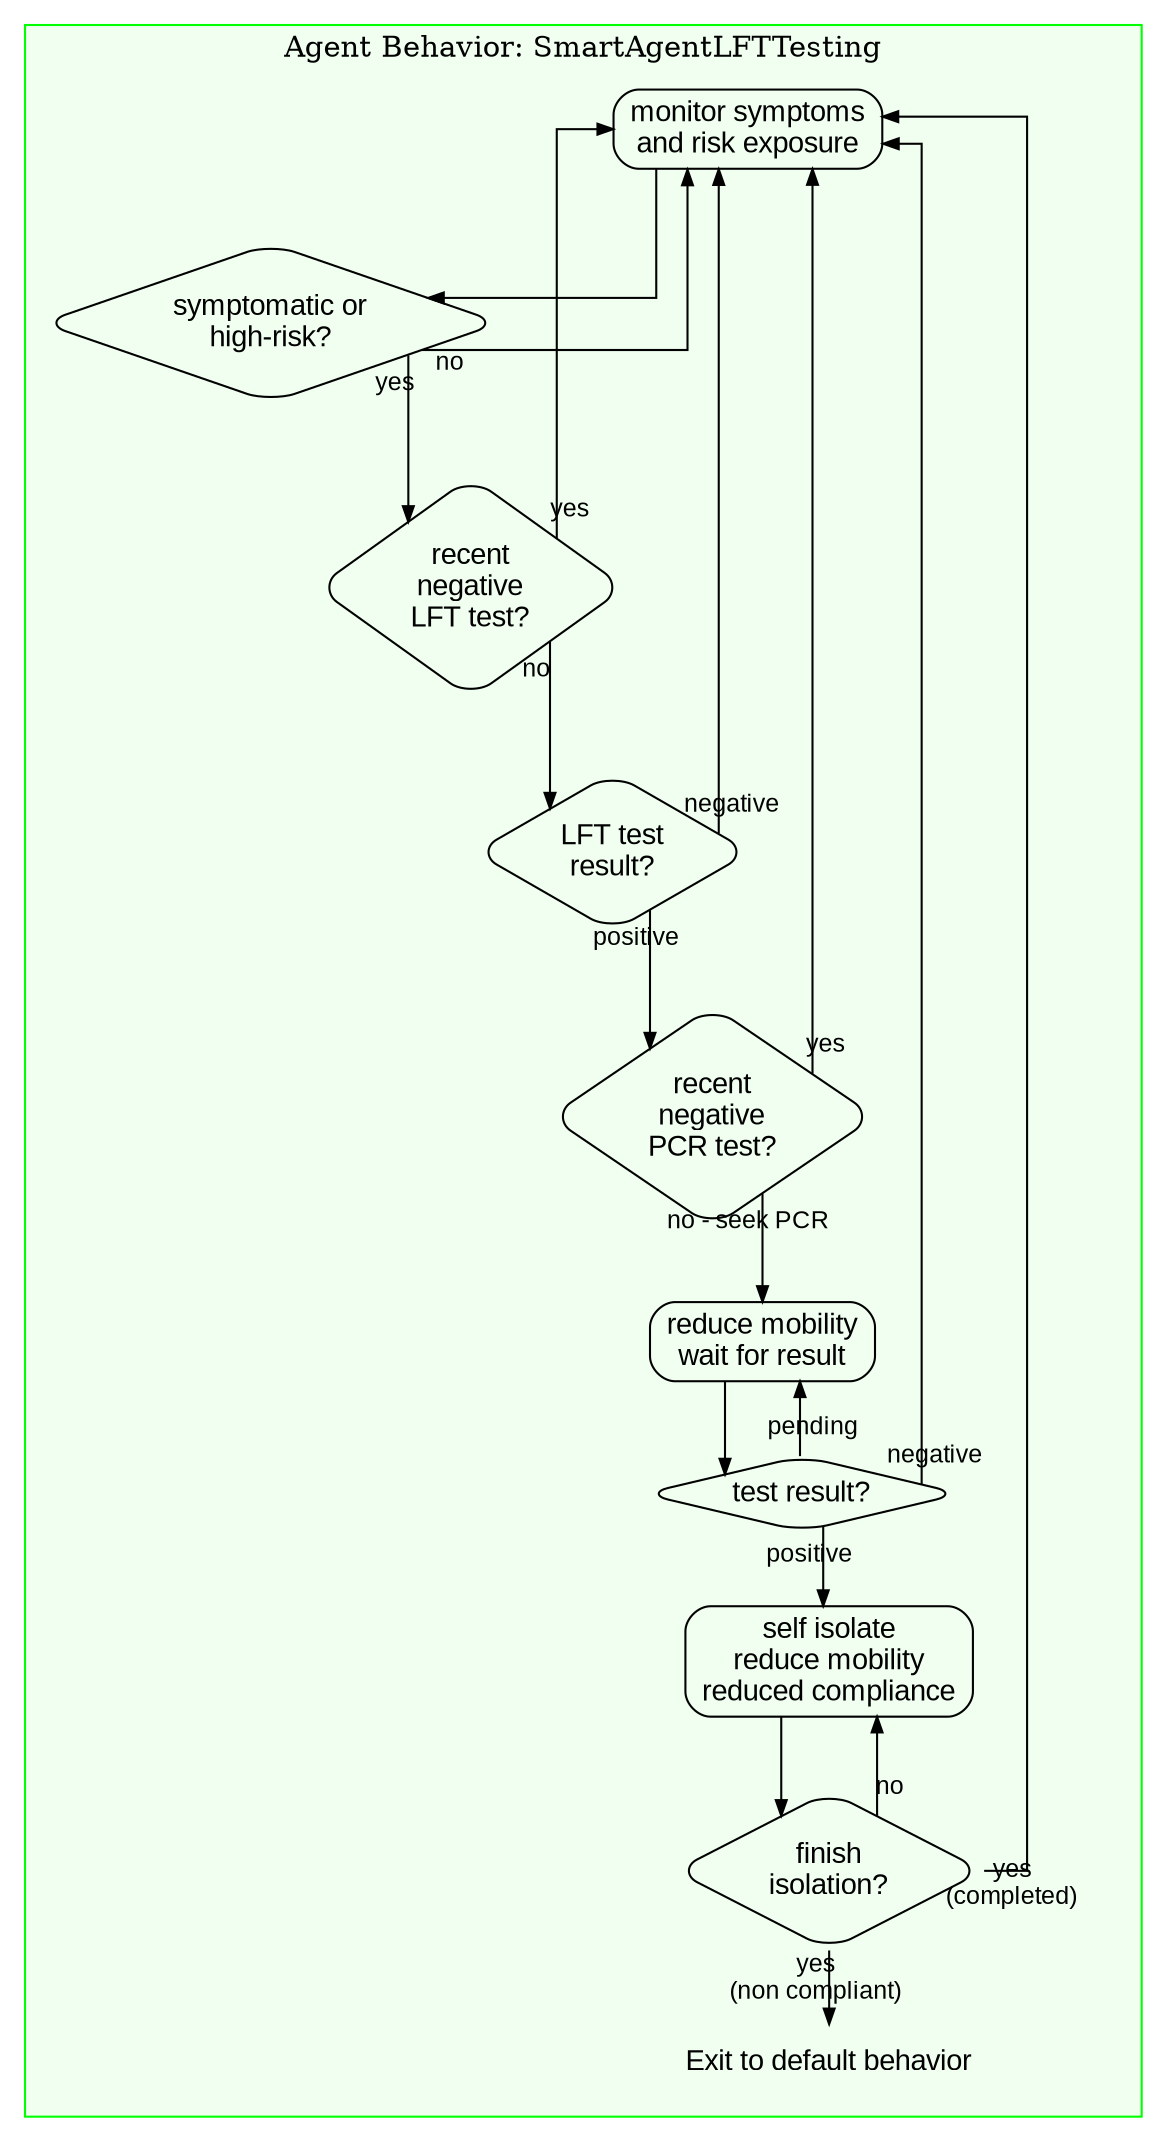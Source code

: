 digraph G {
    rankdir=TB; // Top to Bottom Layout
    splines=ortho;
    nodesep=0.8;

    node [shape=box, style="rounded", fontname="Arial"];
    edge [ arrowsize="0.75" fontname="Arial" labelfontname="Arial" labelfontsize="12" labeldistance=1.5 ];

    subgraph cluster_behavior {
        label = "Agent Behavior: SmartAgentLFTTesting";
        color = green;
        style = filled;
        fillcolor = "#f0fff0";

        REACTIVE_LFT [
            label = "monitor symptoms\nand risk exposure"
        ];

        TEST_DECISION [
            label = "symptomatic or\nhigh-risk?" shape="diamond"
        ];

        CONSIDER_LFT [
            label = "recent\nnegative\nLFT test?" shape="diamond"
        ];

        PERFORM_LFT [
            label = "LFT test\nresult?" shape="diamond"
        ];

        REFLEX_PCR [
            label = "recent\nnegative\nPCR test?" shape="diamond"
        ];

        AWAIT_PCR [
            label = "reduce mobility\nwait for result"
        ];

        TEST_RESULT_DECISION [
            label = "test result?" shape="diamond"
        ];

        SELF_ISOLATE [
            label = "self isolate\nreduce mobility\nreduced compliance"
        ];

        ISOLATION_DECISION [
            label = "finish\nisolation?" shape="diamond"
        ];

        EXIT_TO_DEFAULT [
            label = "Exit to default behavior",
            shape = plaintext
        ];

        // Edges within state machine
        REACTIVE_LFT -> TEST_DECISION;

        TEST_DECISION -> CONSIDER_LFT [taillabel="yes"];
        TEST_DECISION -> REACTIVE_LFT [taillabel="no"];

        CONSIDER_LFT -> REACTIVE_LFT [taillabel="yes"];
        CONSIDER_LFT -> PERFORM_LFT [taillabel="no"];

        PERFORM_LFT -> REACTIVE_LFT [taillabel="negative"];
        PERFORM_LFT -> REFLEX_PCR [taillabel="positive"];

        REFLEX_PCR -> AWAIT_PCR [taillabel="no - seek PCR"];
        REFLEX_PCR -> REACTIVE_LFT [taillabel="yes"];

        AWAIT_PCR -> TEST_RESULT_DECISION;

        TEST_RESULT_DECISION -> AWAIT_PCR [taillabel="pending"];
        TEST_RESULT_DECISION -> SELF_ISOLATE [taillabel="positive"];
        TEST_RESULT_DECISION -> REACTIVE_LFT [taillabel="negative"];

        SELF_ISOLATE -> ISOLATION_DECISION;

        ISOLATION_DECISION -> REACTIVE_LFT [taillabel="yes\n(completed)"];
        ISOLATION_DECISION -> EXIT_TO_DEFAULT [taillabel="yes\n(non compliant)"];
        ISOLATION_DECISION -> SELF_ISOLATE [taillabel="no"];
    }
}
